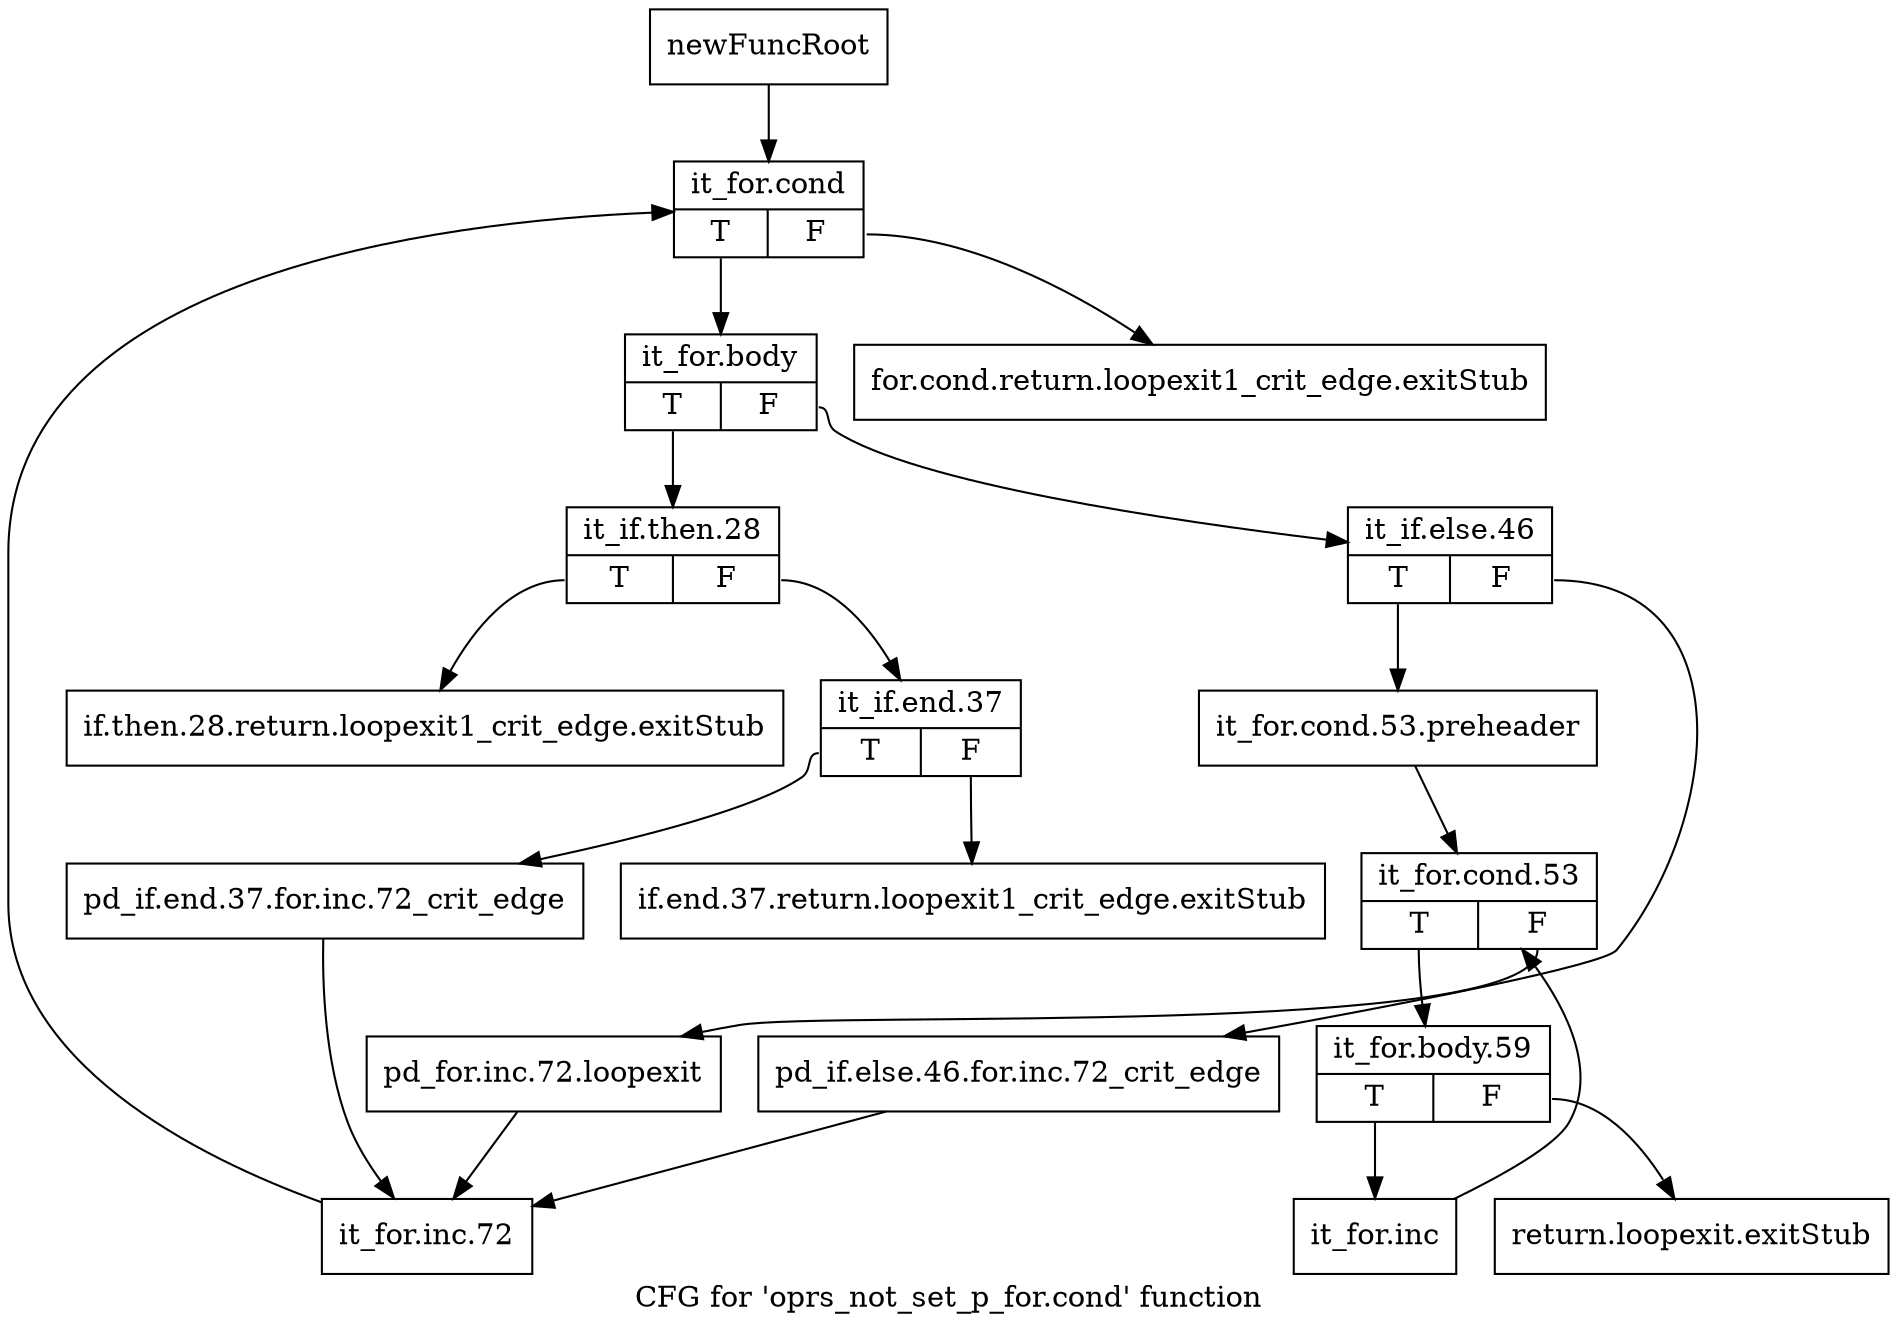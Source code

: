 digraph "CFG for 'oprs_not_set_p_for.cond' function" {
	label="CFG for 'oprs_not_set_p_for.cond' function";

	Node0xb1abe90 [shape=record,label="{newFuncRoot}"];
	Node0xb1abe90 -> Node0xb1ac020;
	Node0xb1abee0 [shape=record,label="{for.cond.return.loopexit1_crit_edge.exitStub}"];
	Node0xb1abf30 [shape=record,label="{return.loopexit.exitStub}"];
	Node0xb1abf80 [shape=record,label="{if.then.28.return.loopexit1_crit_edge.exitStub}"];
	Node0xb1abfd0 [shape=record,label="{if.end.37.return.loopexit1_crit_edge.exitStub}"];
	Node0xb1ac020 [shape=record,label="{it_for.cond|{<s0>T|<s1>F}}"];
	Node0xb1ac020:s0 -> Node0xb1ac070;
	Node0xb1ac020:s1 -> Node0xb1abee0;
	Node0xb1ac070 [shape=record,label="{it_for.body|{<s0>T|<s1>F}}"];
	Node0xb1ac070:s0 -> Node0xb1ac2f0;
	Node0xb1ac070:s1 -> Node0xb1ac0c0;
	Node0xb1ac0c0 [shape=record,label="{it_if.else.46|{<s0>T|<s1>F}}"];
	Node0xb1ac0c0:s0 -> Node0xb1ac160;
	Node0xb1ac0c0:s1 -> Node0xb1ac110;
	Node0xb1ac110 [shape=record,label="{pd_if.else.46.for.inc.72_crit_edge}"];
	Node0xb1ac110 -> Node0xb1ac3e0;
	Node0xb1ac160 [shape=record,label="{it_for.cond.53.preheader}"];
	Node0xb1ac160 -> Node0xb1ac1b0;
	Node0xb1ac1b0 [shape=record,label="{it_for.cond.53|{<s0>T|<s1>F}}"];
	Node0xb1ac1b0:s0 -> Node0xb1ac250;
	Node0xb1ac1b0:s1 -> Node0xb1ac200;
	Node0xb1ac200 [shape=record,label="{pd_for.inc.72.loopexit}"];
	Node0xb1ac200 -> Node0xb1ac3e0;
	Node0xb1ac250 [shape=record,label="{it_for.body.59|{<s0>T|<s1>F}}"];
	Node0xb1ac250:s0 -> Node0xb1ac2a0;
	Node0xb1ac250:s1 -> Node0xb1abf30;
	Node0xb1ac2a0 [shape=record,label="{it_for.inc}"];
	Node0xb1ac2a0 -> Node0xb1ac1b0;
	Node0xb1ac2f0 [shape=record,label="{it_if.then.28|{<s0>T|<s1>F}}"];
	Node0xb1ac2f0:s0 -> Node0xb1abf80;
	Node0xb1ac2f0:s1 -> Node0xb1ac340;
	Node0xb1ac340 [shape=record,label="{it_if.end.37|{<s0>T|<s1>F}}"];
	Node0xb1ac340:s0 -> Node0xb1ac390;
	Node0xb1ac340:s1 -> Node0xb1abfd0;
	Node0xb1ac390 [shape=record,label="{pd_if.end.37.for.inc.72_crit_edge}"];
	Node0xb1ac390 -> Node0xb1ac3e0;
	Node0xb1ac3e0 [shape=record,label="{it_for.inc.72}"];
	Node0xb1ac3e0 -> Node0xb1ac020;
}
